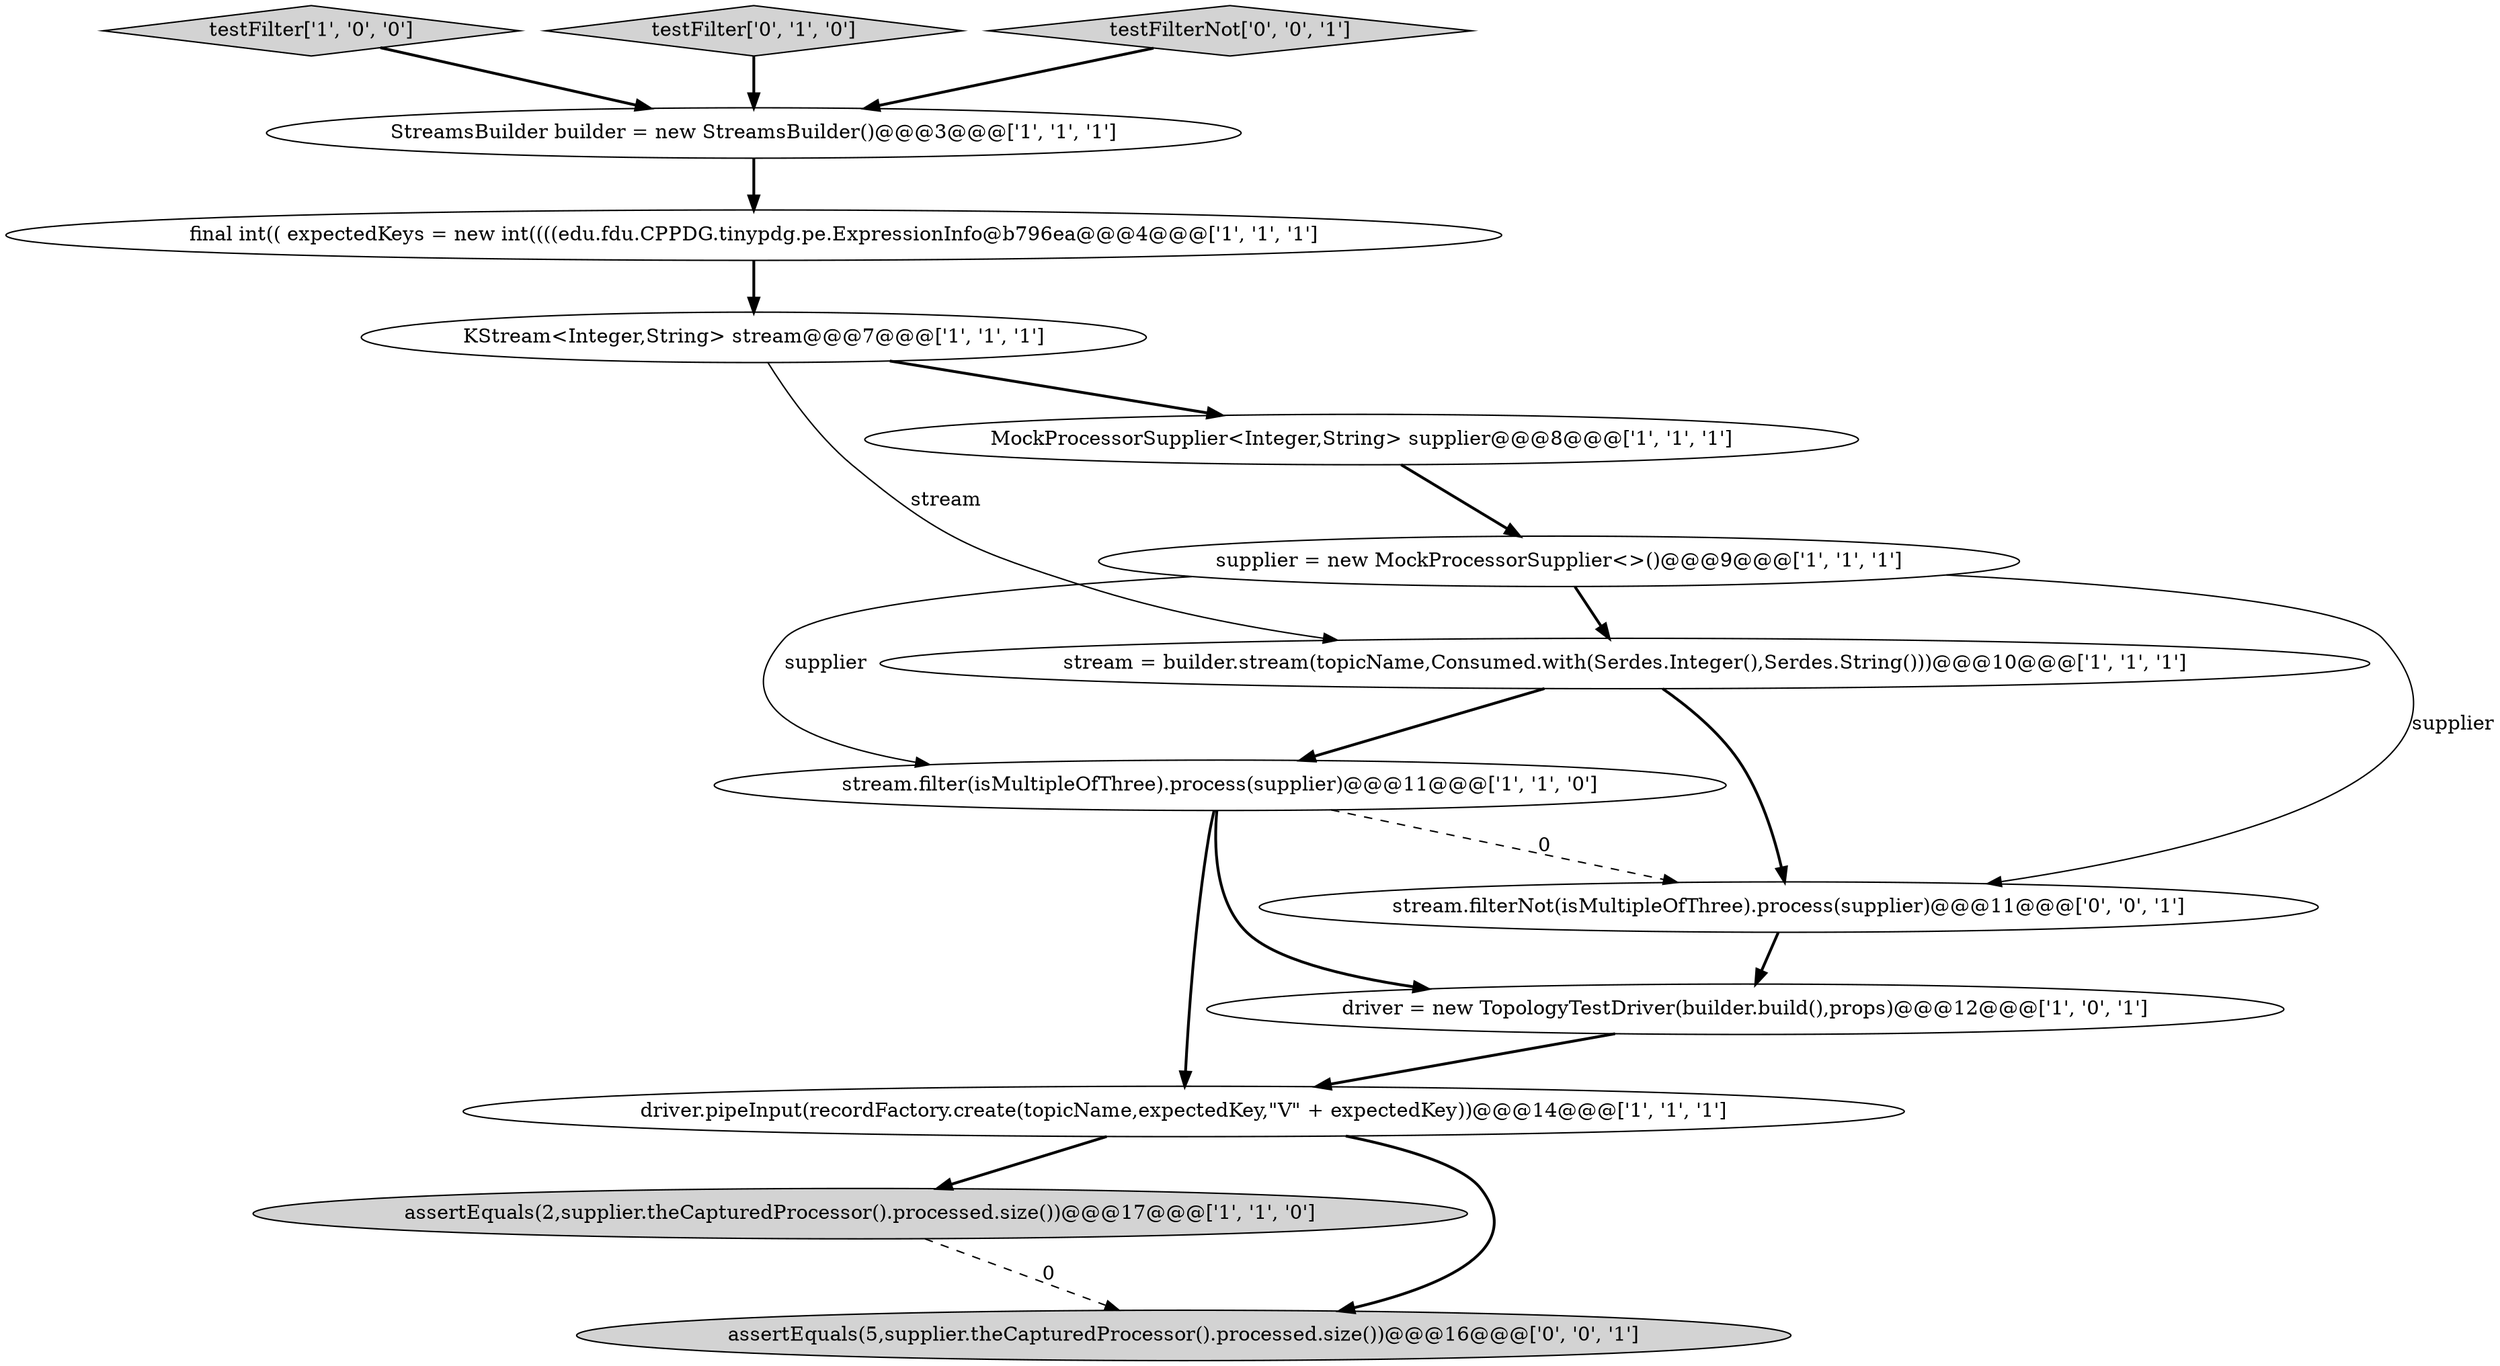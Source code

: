 digraph {
4 [style = filled, label = "testFilter['1', '0', '0']", fillcolor = lightgray, shape = diamond image = "AAA0AAABBB1BBB"];
0 [style = filled, label = "KStream<Integer,String> stream@@@7@@@['1', '1', '1']", fillcolor = white, shape = ellipse image = "AAA0AAABBB1BBB"];
12 [style = filled, label = "stream.filterNot(isMultipleOfThree).process(supplier)@@@11@@@['0', '0', '1']", fillcolor = white, shape = ellipse image = "AAA0AAABBB3BBB"];
11 [style = filled, label = "testFilter['0', '1', '0']", fillcolor = lightgray, shape = diamond image = "AAA0AAABBB2BBB"];
3 [style = filled, label = "assertEquals(2,supplier.theCapturedProcessor().processed.size())@@@17@@@['1', '1', '0']", fillcolor = lightgray, shape = ellipse image = "AAA0AAABBB1BBB"];
6 [style = filled, label = "stream = builder.stream(topicName,Consumed.with(Serdes.Integer(),Serdes.String()))@@@10@@@['1', '1', '1']", fillcolor = white, shape = ellipse image = "AAA0AAABBB1BBB"];
2 [style = filled, label = "StreamsBuilder builder = new StreamsBuilder()@@@3@@@['1', '1', '1']", fillcolor = white, shape = ellipse image = "AAA0AAABBB1BBB"];
5 [style = filled, label = "supplier = new MockProcessorSupplier<>()@@@9@@@['1', '1', '1']", fillcolor = white, shape = ellipse image = "AAA0AAABBB1BBB"];
7 [style = filled, label = "stream.filter(isMultipleOfThree).process(supplier)@@@11@@@['1', '1', '0']", fillcolor = white, shape = ellipse image = "AAA0AAABBB1BBB"];
13 [style = filled, label = "assertEquals(5,supplier.theCapturedProcessor().processed.size())@@@16@@@['0', '0', '1']", fillcolor = lightgray, shape = ellipse image = "AAA0AAABBB3BBB"];
14 [style = filled, label = "testFilterNot['0', '0', '1']", fillcolor = lightgray, shape = diamond image = "AAA0AAABBB3BBB"];
1 [style = filled, label = "driver.pipeInput(recordFactory.create(topicName,expectedKey,\"V\" + expectedKey))@@@14@@@['1', '1', '1']", fillcolor = white, shape = ellipse image = "AAA0AAABBB1BBB"];
9 [style = filled, label = "driver = new TopologyTestDriver(builder.build(),props)@@@12@@@['1', '0', '1']", fillcolor = white, shape = ellipse image = "AAA0AAABBB1BBB"];
8 [style = filled, label = "final int(( expectedKeys = new int((((edu.fdu.CPPDG.tinypdg.pe.ExpressionInfo@b796ea@@@4@@@['1', '1', '1']", fillcolor = white, shape = ellipse image = "AAA0AAABBB1BBB"];
10 [style = filled, label = "MockProcessorSupplier<Integer,String> supplier@@@8@@@['1', '1', '1']", fillcolor = white, shape = ellipse image = "AAA0AAABBB1BBB"];
7->1 [style = bold, label=""];
0->6 [style = solid, label="stream"];
5->12 [style = solid, label="supplier"];
1->3 [style = bold, label=""];
4->2 [style = bold, label=""];
12->9 [style = bold, label=""];
5->7 [style = solid, label="supplier"];
3->13 [style = dashed, label="0"];
1->13 [style = bold, label=""];
11->2 [style = bold, label=""];
8->0 [style = bold, label=""];
7->9 [style = bold, label=""];
0->10 [style = bold, label=""];
10->5 [style = bold, label=""];
5->6 [style = bold, label=""];
7->12 [style = dashed, label="0"];
14->2 [style = bold, label=""];
6->7 [style = bold, label=""];
9->1 [style = bold, label=""];
2->8 [style = bold, label=""];
6->12 [style = bold, label=""];
}
